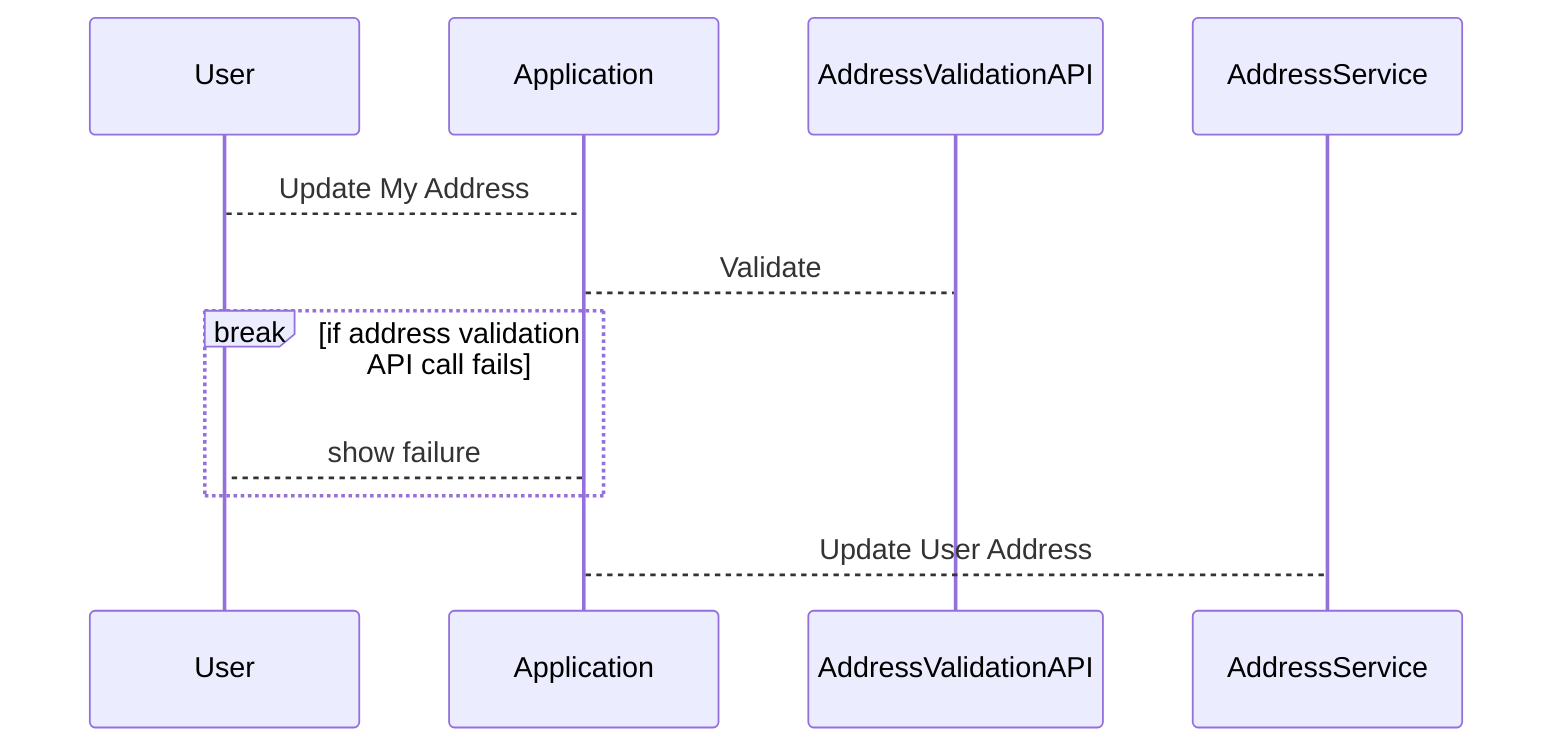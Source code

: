 sequenceDiagram
    User-->Application: Update My Address
    Application-->AddressValidationAPI: Validate
    break if address validation API call fails
        Application-->User: show failure
    end
    Application-->AddressService: Update User Address